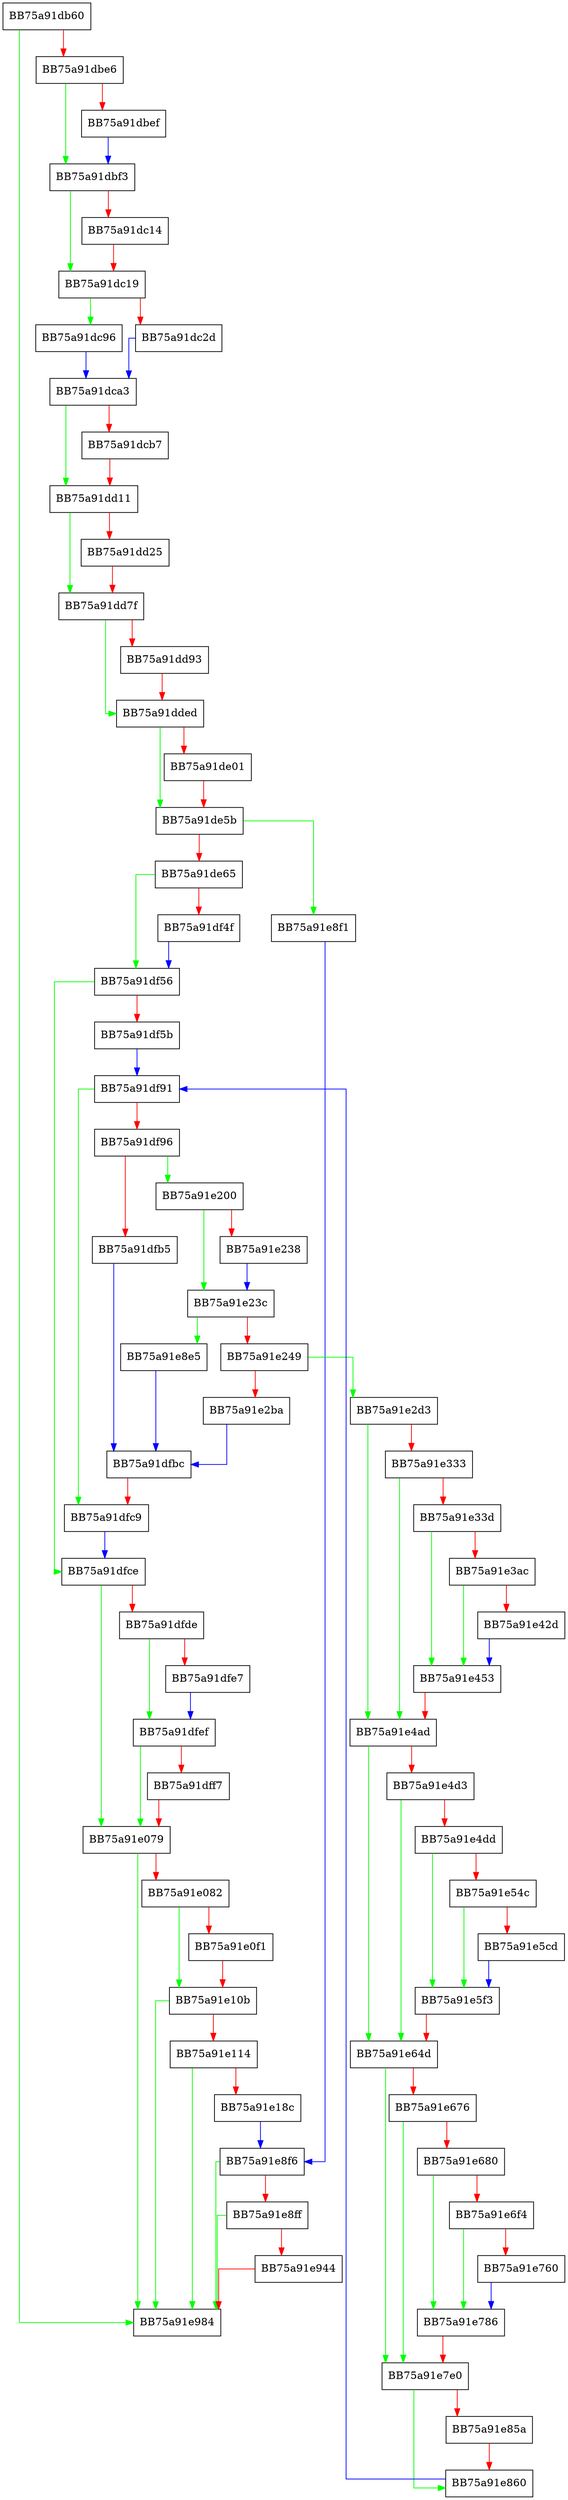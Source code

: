 digraph agent_init {
  node [shape="box"];
  graph [splines=ortho];
  BB75a91db60 -> BB75a91e984 [color="green"];
  BB75a91db60 -> BB75a91dbe6 [color="red"];
  BB75a91dbe6 -> BB75a91dbf3 [color="green"];
  BB75a91dbe6 -> BB75a91dbef [color="red"];
  BB75a91dbef -> BB75a91dbf3 [color="blue"];
  BB75a91dbf3 -> BB75a91dc19 [color="green"];
  BB75a91dbf3 -> BB75a91dc14 [color="red"];
  BB75a91dc14 -> BB75a91dc19 [color="red"];
  BB75a91dc19 -> BB75a91dc96 [color="green"];
  BB75a91dc19 -> BB75a91dc2d [color="red"];
  BB75a91dc2d -> BB75a91dca3 [color="blue"];
  BB75a91dc96 -> BB75a91dca3 [color="blue"];
  BB75a91dca3 -> BB75a91dd11 [color="green"];
  BB75a91dca3 -> BB75a91dcb7 [color="red"];
  BB75a91dcb7 -> BB75a91dd11 [color="red"];
  BB75a91dd11 -> BB75a91dd7f [color="green"];
  BB75a91dd11 -> BB75a91dd25 [color="red"];
  BB75a91dd25 -> BB75a91dd7f [color="red"];
  BB75a91dd7f -> BB75a91dded [color="green"];
  BB75a91dd7f -> BB75a91dd93 [color="red"];
  BB75a91dd93 -> BB75a91dded [color="red"];
  BB75a91dded -> BB75a91de5b [color="green"];
  BB75a91dded -> BB75a91de01 [color="red"];
  BB75a91de01 -> BB75a91de5b [color="red"];
  BB75a91de5b -> BB75a91e8f1 [color="green"];
  BB75a91de5b -> BB75a91de65 [color="red"];
  BB75a91de65 -> BB75a91df56 [color="green"];
  BB75a91de65 -> BB75a91df4f [color="red"];
  BB75a91df4f -> BB75a91df56 [color="blue"];
  BB75a91df56 -> BB75a91dfce [color="green"];
  BB75a91df56 -> BB75a91df5b [color="red"];
  BB75a91df5b -> BB75a91df91 [color="blue"];
  BB75a91df91 -> BB75a91dfc9 [color="green"];
  BB75a91df91 -> BB75a91df96 [color="red"];
  BB75a91df96 -> BB75a91e200 [color="green"];
  BB75a91df96 -> BB75a91dfb5 [color="red"];
  BB75a91dfb5 -> BB75a91dfbc [color="blue"];
  BB75a91dfbc -> BB75a91dfc9 [color="red"];
  BB75a91dfc9 -> BB75a91dfce [color="blue"];
  BB75a91dfce -> BB75a91e079 [color="green"];
  BB75a91dfce -> BB75a91dfde [color="red"];
  BB75a91dfde -> BB75a91dfef [color="green"];
  BB75a91dfde -> BB75a91dfe7 [color="red"];
  BB75a91dfe7 -> BB75a91dfef [color="blue"];
  BB75a91dfef -> BB75a91e079 [color="green"];
  BB75a91dfef -> BB75a91dff7 [color="red"];
  BB75a91dff7 -> BB75a91e079 [color="red"];
  BB75a91e079 -> BB75a91e984 [color="green"];
  BB75a91e079 -> BB75a91e082 [color="red"];
  BB75a91e082 -> BB75a91e10b [color="green"];
  BB75a91e082 -> BB75a91e0f1 [color="red"];
  BB75a91e0f1 -> BB75a91e10b [color="red"];
  BB75a91e10b -> BB75a91e984 [color="green"];
  BB75a91e10b -> BB75a91e114 [color="red"];
  BB75a91e114 -> BB75a91e984 [color="green"];
  BB75a91e114 -> BB75a91e18c [color="red"];
  BB75a91e18c -> BB75a91e8f6 [color="blue"];
  BB75a91e200 -> BB75a91e23c [color="green"];
  BB75a91e200 -> BB75a91e238 [color="red"];
  BB75a91e238 -> BB75a91e23c [color="blue"];
  BB75a91e23c -> BB75a91e8e5 [color="green"];
  BB75a91e23c -> BB75a91e249 [color="red"];
  BB75a91e249 -> BB75a91e2d3 [color="green"];
  BB75a91e249 -> BB75a91e2ba [color="red"];
  BB75a91e2ba -> BB75a91dfbc [color="blue"];
  BB75a91e2d3 -> BB75a91e4ad [color="green"];
  BB75a91e2d3 -> BB75a91e333 [color="red"];
  BB75a91e333 -> BB75a91e4ad [color="green"];
  BB75a91e333 -> BB75a91e33d [color="red"];
  BB75a91e33d -> BB75a91e453 [color="green"];
  BB75a91e33d -> BB75a91e3ac [color="red"];
  BB75a91e3ac -> BB75a91e453 [color="green"];
  BB75a91e3ac -> BB75a91e42d [color="red"];
  BB75a91e42d -> BB75a91e453 [color="blue"];
  BB75a91e453 -> BB75a91e4ad [color="red"];
  BB75a91e4ad -> BB75a91e64d [color="green"];
  BB75a91e4ad -> BB75a91e4d3 [color="red"];
  BB75a91e4d3 -> BB75a91e64d [color="green"];
  BB75a91e4d3 -> BB75a91e4dd [color="red"];
  BB75a91e4dd -> BB75a91e5f3 [color="green"];
  BB75a91e4dd -> BB75a91e54c [color="red"];
  BB75a91e54c -> BB75a91e5f3 [color="green"];
  BB75a91e54c -> BB75a91e5cd [color="red"];
  BB75a91e5cd -> BB75a91e5f3 [color="blue"];
  BB75a91e5f3 -> BB75a91e64d [color="red"];
  BB75a91e64d -> BB75a91e7e0 [color="green"];
  BB75a91e64d -> BB75a91e676 [color="red"];
  BB75a91e676 -> BB75a91e7e0 [color="green"];
  BB75a91e676 -> BB75a91e680 [color="red"];
  BB75a91e680 -> BB75a91e786 [color="green"];
  BB75a91e680 -> BB75a91e6f4 [color="red"];
  BB75a91e6f4 -> BB75a91e786 [color="green"];
  BB75a91e6f4 -> BB75a91e760 [color="red"];
  BB75a91e760 -> BB75a91e786 [color="blue"];
  BB75a91e786 -> BB75a91e7e0 [color="red"];
  BB75a91e7e0 -> BB75a91e860 [color="green"];
  BB75a91e7e0 -> BB75a91e85a [color="red"];
  BB75a91e85a -> BB75a91e860 [color="red"];
  BB75a91e860 -> BB75a91df91 [color="blue"];
  BB75a91e8e5 -> BB75a91dfbc [color="blue"];
  BB75a91e8f1 -> BB75a91e8f6 [color="blue"];
  BB75a91e8f6 -> BB75a91e984 [color="green"];
  BB75a91e8f6 -> BB75a91e8ff [color="red"];
  BB75a91e8ff -> BB75a91e984 [color="green"];
  BB75a91e8ff -> BB75a91e944 [color="red"];
  BB75a91e944 -> BB75a91e984 [color="red"];
}